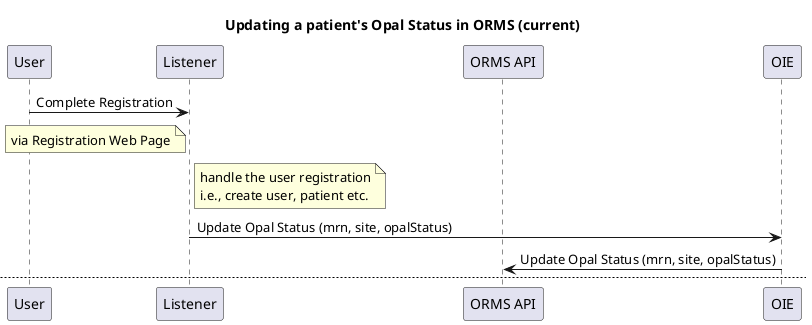 @startuml "ORMS Authentication"

title Updating a patient's Opal Status in ORMS (current)

participant User as user
participant listener as "Listener"
participant ormsapi as "ORMS API"
participant oie as "OIE"

user -> listener: Complete Registration
note left of listener: via Registration Web Page
note right of listener: handle the user registration\ni.e., create user, patient etc.
listener -> oie: Update Opal Status (mrn, site, opalStatus)
oie -> ormsapi: Update Opal Status (mrn, site, opalStatus)

newpage Updating a patient's Opal Status in ORMS (new)

user -> listener: Complete Registration
note left of listener: via Registration Web Page
note right of listener: handle the user registration\ni.e., create user, patient etc.
listener -> ormsapi: Update Opal Status (mrn, site, opalStatus, uuid)

@endumlv
